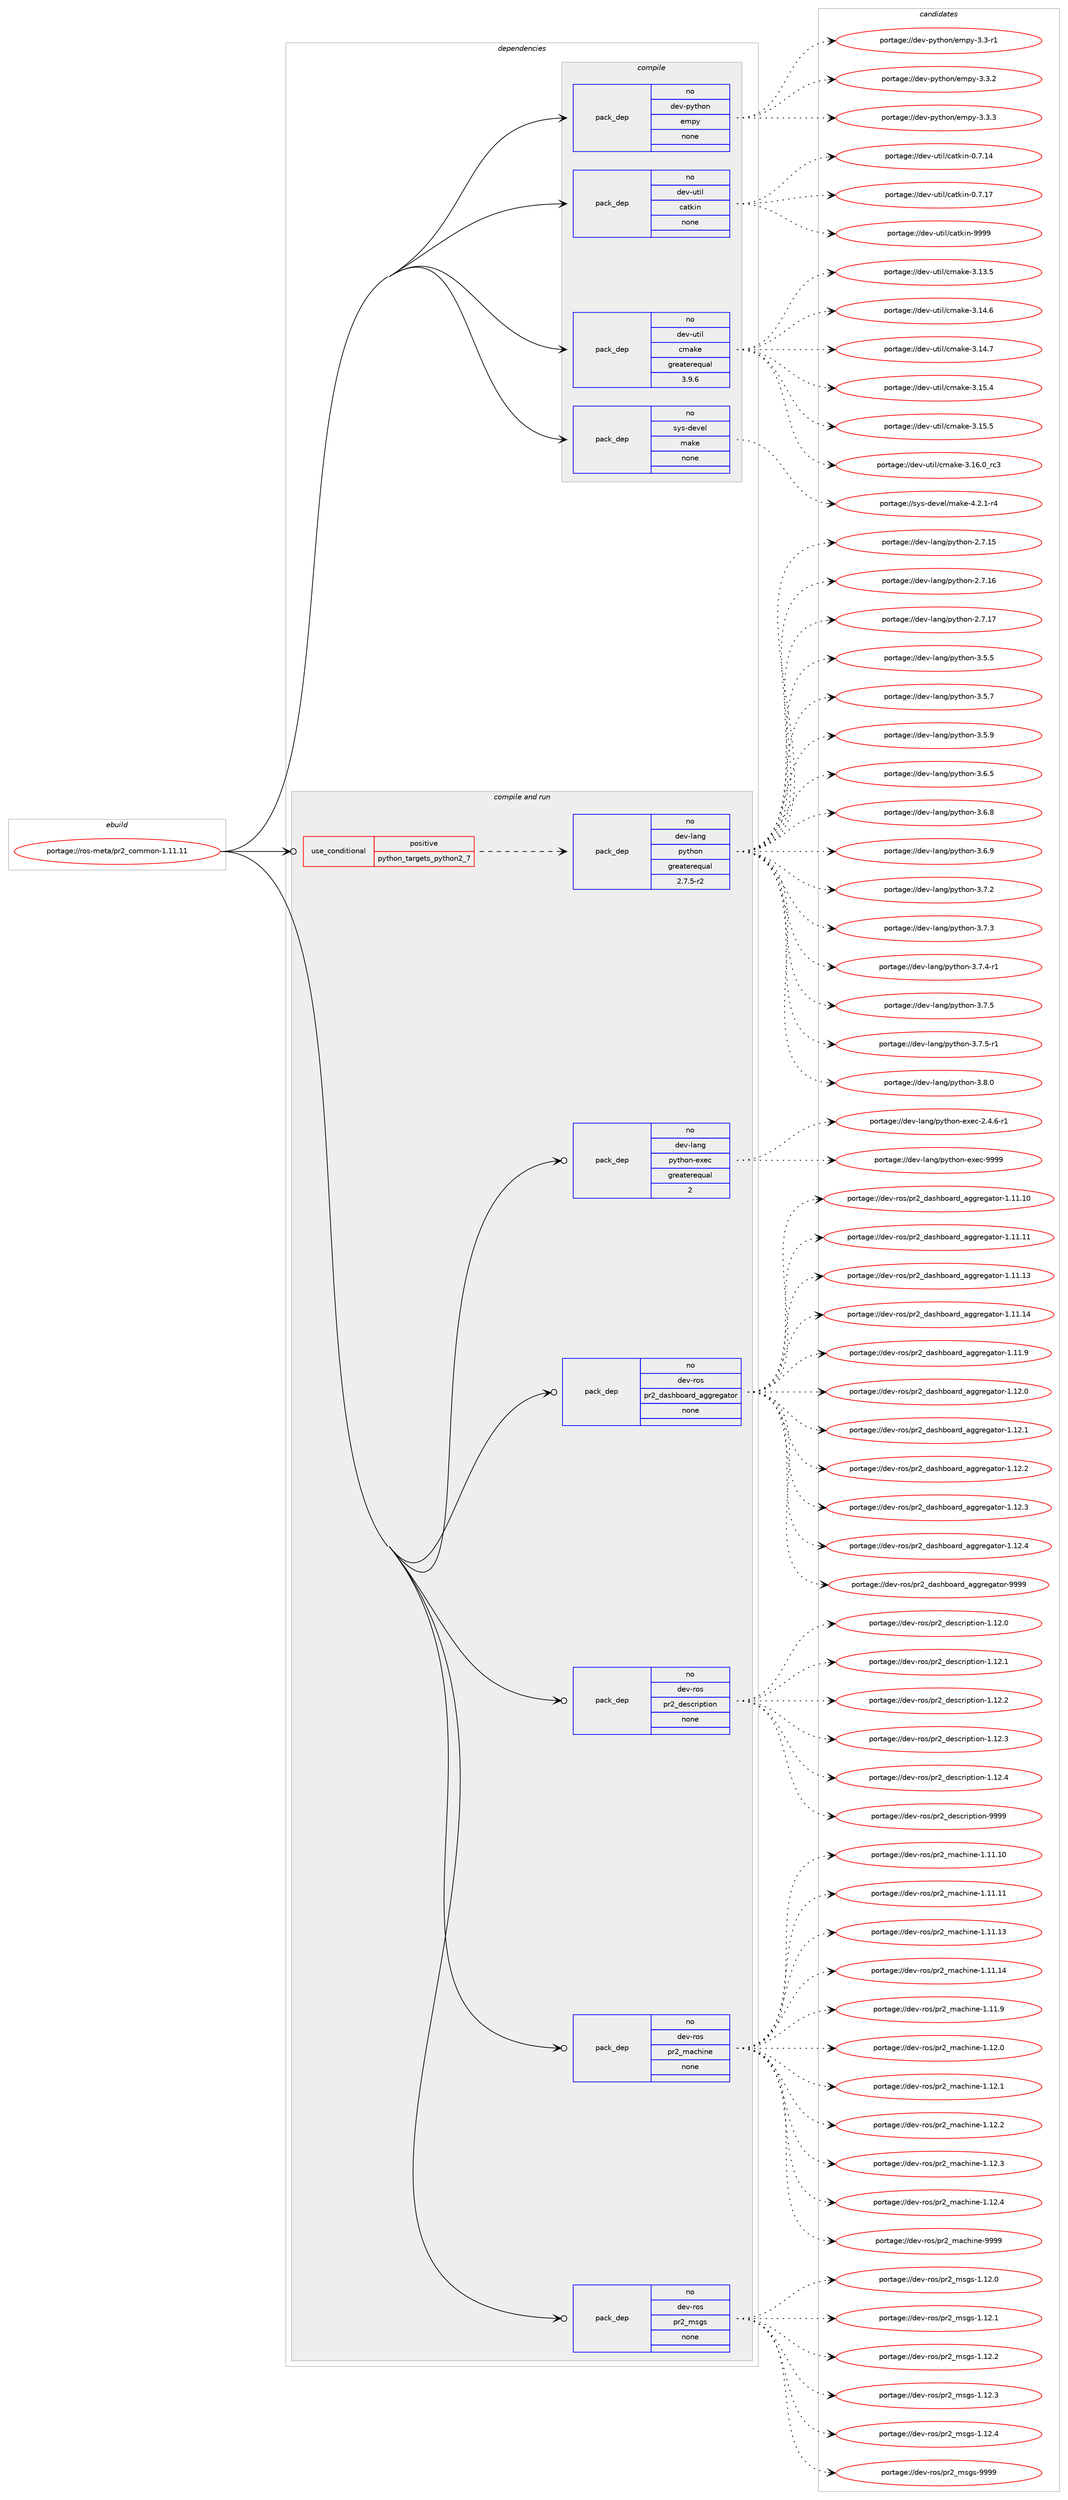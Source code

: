 digraph prolog {

# *************
# Graph options
# *************

newrank=true;
concentrate=true;
compound=true;
graph [rankdir=LR,fontname=Helvetica,fontsize=10,ranksep=1.5];#, ranksep=2.5, nodesep=0.2];
edge  [arrowhead=vee];
node  [fontname=Helvetica,fontsize=10];

# **********
# The ebuild
# **********

subgraph cluster_leftcol {
color=gray;
rank=same;
label=<<i>ebuild</i>>;
id [label="portage://ros-meta/pr2_common-1.11.11", color=red, width=4, href="../ros-meta/pr2_common-1.11.11.svg"];
}

# ****************
# The dependencies
# ****************

subgraph cluster_midcol {
color=gray;
label=<<i>dependencies</i>>;
subgraph cluster_compile {
fillcolor="#eeeeee";
style=filled;
label=<<i>compile</i>>;
subgraph pack279147 {
dependency380461 [label=<<TABLE BORDER="0" CELLBORDER="1" CELLSPACING="0" CELLPADDING="4" WIDTH="220"><TR><TD ROWSPAN="6" CELLPADDING="30">pack_dep</TD></TR><TR><TD WIDTH="110">no</TD></TR><TR><TD>dev-python</TD></TR><TR><TD>empy</TD></TR><TR><TD>none</TD></TR><TR><TD></TD></TR></TABLE>>, shape=none, color=blue];
}
id:e -> dependency380461:w [weight=20,style="solid",arrowhead="vee"];
subgraph pack279148 {
dependency380462 [label=<<TABLE BORDER="0" CELLBORDER="1" CELLSPACING="0" CELLPADDING="4" WIDTH="220"><TR><TD ROWSPAN="6" CELLPADDING="30">pack_dep</TD></TR><TR><TD WIDTH="110">no</TD></TR><TR><TD>dev-util</TD></TR><TR><TD>catkin</TD></TR><TR><TD>none</TD></TR><TR><TD></TD></TR></TABLE>>, shape=none, color=blue];
}
id:e -> dependency380462:w [weight=20,style="solid",arrowhead="vee"];
subgraph pack279149 {
dependency380463 [label=<<TABLE BORDER="0" CELLBORDER="1" CELLSPACING="0" CELLPADDING="4" WIDTH="220"><TR><TD ROWSPAN="6" CELLPADDING="30">pack_dep</TD></TR><TR><TD WIDTH="110">no</TD></TR><TR><TD>dev-util</TD></TR><TR><TD>cmake</TD></TR><TR><TD>greaterequal</TD></TR><TR><TD>3.9.6</TD></TR></TABLE>>, shape=none, color=blue];
}
id:e -> dependency380463:w [weight=20,style="solid",arrowhead="vee"];
subgraph pack279150 {
dependency380464 [label=<<TABLE BORDER="0" CELLBORDER="1" CELLSPACING="0" CELLPADDING="4" WIDTH="220"><TR><TD ROWSPAN="6" CELLPADDING="30">pack_dep</TD></TR><TR><TD WIDTH="110">no</TD></TR><TR><TD>sys-devel</TD></TR><TR><TD>make</TD></TR><TR><TD>none</TD></TR><TR><TD></TD></TR></TABLE>>, shape=none, color=blue];
}
id:e -> dependency380464:w [weight=20,style="solid",arrowhead="vee"];
}
subgraph cluster_compileandrun {
fillcolor="#eeeeee";
style=filled;
label=<<i>compile and run</i>>;
subgraph cond94896 {
dependency380465 [label=<<TABLE BORDER="0" CELLBORDER="1" CELLSPACING="0" CELLPADDING="4"><TR><TD ROWSPAN="3" CELLPADDING="10">use_conditional</TD></TR><TR><TD>positive</TD></TR><TR><TD>python_targets_python2_7</TD></TR></TABLE>>, shape=none, color=red];
subgraph pack279151 {
dependency380466 [label=<<TABLE BORDER="0" CELLBORDER="1" CELLSPACING="0" CELLPADDING="4" WIDTH="220"><TR><TD ROWSPAN="6" CELLPADDING="30">pack_dep</TD></TR><TR><TD WIDTH="110">no</TD></TR><TR><TD>dev-lang</TD></TR><TR><TD>python</TD></TR><TR><TD>greaterequal</TD></TR><TR><TD>2.7.5-r2</TD></TR></TABLE>>, shape=none, color=blue];
}
dependency380465:e -> dependency380466:w [weight=20,style="dashed",arrowhead="vee"];
}
id:e -> dependency380465:w [weight=20,style="solid",arrowhead="odotvee"];
subgraph pack279152 {
dependency380467 [label=<<TABLE BORDER="0" CELLBORDER="1" CELLSPACING="0" CELLPADDING="4" WIDTH="220"><TR><TD ROWSPAN="6" CELLPADDING="30">pack_dep</TD></TR><TR><TD WIDTH="110">no</TD></TR><TR><TD>dev-lang</TD></TR><TR><TD>python-exec</TD></TR><TR><TD>greaterequal</TD></TR><TR><TD>2</TD></TR></TABLE>>, shape=none, color=blue];
}
id:e -> dependency380467:w [weight=20,style="solid",arrowhead="odotvee"];
subgraph pack279153 {
dependency380468 [label=<<TABLE BORDER="0" CELLBORDER="1" CELLSPACING="0" CELLPADDING="4" WIDTH="220"><TR><TD ROWSPAN="6" CELLPADDING="30">pack_dep</TD></TR><TR><TD WIDTH="110">no</TD></TR><TR><TD>dev-ros</TD></TR><TR><TD>pr2_dashboard_aggregator</TD></TR><TR><TD>none</TD></TR><TR><TD></TD></TR></TABLE>>, shape=none, color=blue];
}
id:e -> dependency380468:w [weight=20,style="solid",arrowhead="odotvee"];
subgraph pack279154 {
dependency380469 [label=<<TABLE BORDER="0" CELLBORDER="1" CELLSPACING="0" CELLPADDING="4" WIDTH="220"><TR><TD ROWSPAN="6" CELLPADDING="30">pack_dep</TD></TR><TR><TD WIDTH="110">no</TD></TR><TR><TD>dev-ros</TD></TR><TR><TD>pr2_description</TD></TR><TR><TD>none</TD></TR><TR><TD></TD></TR></TABLE>>, shape=none, color=blue];
}
id:e -> dependency380469:w [weight=20,style="solid",arrowhead="odotvee"];
subgraph pack279155 {
dependency380470 [label=<<TABLE BORDER="0" CELLBORDER="1" CELLSPACING="0" CELLPADDING="4" WIDTH="220"><TR><TD ROWSPAN="6" CELLPADDING="30">pack_dep</TD></TR><TR><TD WIDTH="110">no</TD></TR><TR><TD>dev-ros</TD></TR><TR><TD>pr2_machine</TD></TR><TR><TD>none</TD></TR><TR><TD></TD></TR></TABLE>>, shape=none, color=blue];
}
id:e -> dependency380470:w [weight=20,style="solid",arrowhead="odotvee"];
subgraph pack279156 {
dependency380471 [label=<<TABLE BORDER="0" CELLBORDER="1" CELLSPACING="0" CELLPADDING="4" WIDTH="220"><TR><TD ROWSPAN="6" CELLPADDING="30">pack_dep</TD></TR><TR><TD WIDTH="110">no</TD></TR><TR><TD>dev-ros</TD></TR><TR><TD>pr2_msgs</TD></TR><TR><TD>none</TD></TR><TR><TD></TD></TR></TABLE>>, shape=none, color=blue];
}
id:e -> dependency380471:w [weight=20,style="solid",arrowhead="odotvee"];
}
subgraph cluster_run {
fillcolor="#eeeeee";
style=filled;
label=<<i>run</i>>;
}
}

# **************
# The candidates
# **************

subgraph cluster_choices {
rank=same;
color=gray;
label=<<i>candidates</i>>;

subgraph choice279147 {
color=black;
nodesep=1;
choiceportage1001011184511212111610411111047101109112121455146514511449 [label="portage://dev-python/empy-3.3-r1", color=red, width=4,href="../dev-python/empy-3.3-r1.svg"];
choiceportage1001011184511212111610411111047101109112121455146514650 [label="portage://dev-python/empy-3.3.2", color=red, width=4,href="../dev-python/empy-3.3.2.svg"];
choiceportage1001011184511212111610411111047101109112121455146514651 [label="portage://dev-python/empy-3.3.3", color=red, width=4,href="../dev-python/empy-3.3.3.svg"];
dependency380461:e -> choiceportage1001011184511212111610411111047101109112121455146514511449:w [style=dotted,weight="100"];
dependency380461:e -> choiceportage1001011184511212111610411111047101109112121455146514650:w [style=dotted,weight="100"];
dependency380461:e -> choiceportage1001011184511212111610411111047101109112121455146514651:w [style=dotted,weight="100"];
}
subgraph choice279148 {
color=black;
nodesep=1;
choiceportage1001011184511711610510847999711610710511045484655464952 [label="portage://dev-util/catkin-0.7.14", color=red, width=4,href="../dev-util/catkin-0.7.14.svg"];
choiceportage1001011184511711610510847999711610710511045484655464955 [label="portage://dev-util/catkin-0.7.17", color=red, width=4,href="../dev-util/catkin-0.7.17.svg"];
choiceportage100101118451171161051084799971161071051104557575757 [label="portage://dev-util/catkin-9999", color=red, width=4,href="../dev-util/catkin-9999.svg"];
dependency380462:e -> choiceportage1001011184511711610510847999711610710511045484655464952:w [style=dotted,weight="100"];
dependency380462:e -> choiceportage1001011184511711610510847999711610710511045484655464955:w [style=dotted,weight="100"];
dependency380462:e -> choiceportage100101118451171161051084799971161071051104557575757:w [style=dotted,weight="100"];
}
subgraph choice279149 {
color=black;
nodesep=1;
choiceportage1001011184511711610510847991099710710145514649514653 [label="portage://dev-util/cmake-3.13.5", color=red, width=4,href="../dev-util/cmake-3.13.5.svg"];
choiceportage1001011184511711610510847991099710710145514649524654 [label="portage://dev-util/cmake-3.14.6", color=red, width=4,href="../dev-util/cmake-3.14.6.svg"];
choiceportage1001011184511711610510847991099710710145514649524655 [label="portage://dev-util/cmake-3.14.7", color=red, width=4,href="../dev-util/cmake-3.14.7.svg"];
choiceportage1001011184511711610510847991099710710145514649534652 [label="portage://dev-util/cmake-3.15.4", color=red, width=4,href="../dev-util/cmake-3.15.4.svg"];
choiceportage1001011184511711610510847991099710710145514649534653 [label="portage://dev-util/cmake-3.15.5", color=red, width=4,href="../dev-util/cmake-3.15.5.svg"];
choiceportage1001011184511711610510847991099710710145514649544648951149951 [label="portage://dev-util/cmake-3.16.0_rc3", color=red, width=4,href="../dev-util/cmake-3.16.0_rc3.svg"];
dependency380463:e -> choiceportage1001011184511711610510847991099710710145514649514653:w [style=dotted,weight="100"];
dependency380463:e -> choiceportage1001011184511711610510847991099710710145514649524654:w [style=dotted,weight="100"];
dependency380463:e -> choiceportage1001011184511711610510847991099710710145514649524655:w [style=dotted,weight="100"];
dependency380463:e -> choiceportage1001011184511711610510847991099710710145514649534652:w [style=dotted,weight="100"];
dependency380463:e -> choiceportage1001011184511711610510847991099710710145514649534653:w [style=dotted,weight="100"];
dependency380463:e -> choiceportage1001011184511711610510847991099710710145514649544648951149951:w [style=dotted,weight="100"];
}
subgraph choice279150 {
color=black;
nodesep=1;
choiceportage1151211154510010111810110847109971071014552465046494511452 [label="portage://sys-devel/make-4.2.1-r4", color=red, width=4,href="../sys-devel/make-4.2.1-r4.svg"];
dependency380464:e -> choiceportage1151211154510010111810110847109971071014552465046494511452:w [style=dotted,weight="100"];
}
subgraph choice279151 {
color=black;
nodesep=1;
choiceportage10010111845108971101034711212111610411111045504655464953 [label="portage://dev-lang/python-2.7.15", color=red, width=4,href="../dev-lang/python-2.7.15.svg"];
choiceportage10010111845108971101034711212111610411111045504655464954 [label="portage://dev-lang/python-2.7.16", color=red, width=4,href="../dev-lang/python-2.7.16.svg"];
choiceportage10010111845108971101034711212111610411111045504655464955 [label="portage://dev-lang/python-2.7.17", color=red, width=4,href="../dev-lang/python-2.7.17.svg"];
choiceportage100101118451089711010347112121116104111110455146534653 [label="portage://dev-lang/python-3.5.5", color=red, width=4,href="../dev-lang/python-3.5.5.svg"];
choiceportage100101118451089711010347112121116104111110455146534655 [label="portage://dev-lang/python-3.5.7", color=red, width=4,href="../dev-lang/python-3.5.7.svg"];
choiceportage100101118451089711010347112121116104111110455146534657 [label="portage://dev-lang/python-3.5.9", color=red, width=4,href="../dev-lang/python-3.5.9.svg"];
choiceportage100101118451089711010347112121116104111110455146544653 [label="portage://dev-lang/python-3.6.5", color=red, width=4,href="../dev-lang/python-3.6.5.svg"];
choiceportage100101118451089711010347112121116104111110455146544656 [label="portage://dev-lang/python-3.6.8", color=red, width=4,href="../dev-lang/python-3.6.8.svg"];
choiceportage100101118451089711010347112121116104111110455146544657 [label="portage://dev-lang/python-3.6.9", color=red, width=4,href="../dev-lang/python-3.6.9.svg"];
choiceportage100101118451089711010347112121116104111110455146554650 [label="portage://dev-lang/python-3.7.2", color=red, width=4,href="../dev-lang/python-3.7.2.svg"];
choiceportage100101118451089711010347112121116104111110455146554651 [label="portage://dev-lang/python-3.7.3", color=red, width=4,href="../dev-lang/python-3.7.3.svg"];
choiceportage1001011184510897110103471121211161041111104551465546524511449 [label="portage://dev-lang/python-3.7.4-r1", color=red, width=4,href="../dev-lang/python-3.7.4-r1.svg"];
choiceportage100101118451089711010347112121116104111110455146554653 [label="portage://dev-lang/python-3.7.5", color=red, width=4,href="../dev-lang/python-3.7.5.svg"];
choiceportage1001011184510897110103471121211161041111104551465546534511449 [label="portage://dev-lang/python-3.7.5-r1", color=red, width=4,href="../dev-lang/python-3.7.5-r1.svg"];
choiceportage100101118451089711010347112121116104111110455146564648 [label="portage://dev-lang/python-3.8.0", color=red, width=4,href="../dev-lang/python-3.8.0.svg"];
dependency380466:e -> choiceportage10010111845108971101034711212111610411111045504655464953:w [style=dotted,weight="100"];
dependency380466:e -> choiceportage10010111845108971101034711212111610411111045504655464954:w [style=dotted,weight="100"];
dependency380466:e -> choiceportage10010111845108971101034711212111610411111045504655464955:w [style=dotted,weight="100"];
dependency380466:e -> choiceportage100101118451089711010347112121116104111110455146534653:w [style=dotted,weight="100"];
dependency380466:e -> choiceportage100101118451089711010347112121116104111110455146534655:w [style=dotted,weight="100"];
dependency380466:e -> choiceportage100101118451089711010347112121116104111110455146534657:w [style=dotted,weight="100"];
dependency380466:e -> choiceportage100101118451089711010347112121116104111110455146544653:w [style=dotted,weight="100"];
dependency380466:e -> choiceportage100101118451089711010347112121116104111110455146544656:w [style=dotted,weight="100"];
dependency380466:e -> choiceportage100101118451089711010347112121116104111110455146544657:w [style=dotted,weight="100"];
dependency380466:e -> choiceportage100101118451089711010347112121116104111110455146554650:w [style=dotted,weight="100"];
dependency380466:e -> choiceportage100101118451089711010347112121116104111110455146554651:w [style=dotted,weight="100"];
dependency380466:e -> choiceportage1001011184510897110103471121211161041111104551465546524511449:w [style=dotted,weight="100"];
dependency380466:e -> choiceportage100101118451089711010347112121116104111110455146554653:w [style=dotted,weight="100"];
dependency380466:e -> choiceportage1001011184510897110103471121211161041111104551465546534511449:w [style=dotted,weight="100"];
dependency380466:e -> choiceportage100101118451089711010347112121116104111110455146564648:w [style=dotted,weight="100"];
}
subgraph choice279152 {
color=black;
nodesep=1;
choiceportage10010111845108971101034711212111610411111045101120101994550465246544511449 [label="portage://dev-lang/python-exec-2.4.6-r1", color=red, width=4,href="../dev-lang/python-exec-2.4.6-r1.svg"];
choiceportage10010111845108971101034711212111610411111045101120101994557575757 [label="portage://dev-lang/python-exec-9999", color=red, width=4,href="../dev-lang/python-exec-9999.svg"];
dependency380467:e -> choiceportage10010111845108971101034711212111610411111045101120101994550465246544511449:w [style=dotted,weight="100"];
dependency380467:e -> choiceportage10010111845108971101034711212111610411111045101120101994557575757:w [style=dotted,weight="100"];
}
subgraph choice279153 {
color=black;
nodesep=1;
choiceportage100101118451141111154711211450951009711510498111971141009597103103114101103971161111144549464949464948 [label="portage://dev-ros/pr2_dashboard_aggregator-1.11.10", color=red, width=4,href="../dev-ros/pr2_dashboard_aggregator-1.11.10.svg"];
choiceportage100101118451141111154711211450951009711510498111971141009597103103114101103971161111144549464949464949 [label="portage://dev-ros/pr2_dashboard_aggregator-1.11.11", color=red, width=4,href="../dev-ros/pr2_dashboard_aggregator-1.11.11.svg"];
choiceportage100101118451141111154711211450951009711510498111971141009597103103114101103971161111144549464949464951 [label="portage://dev-ros/pr2_dashboard_aggregator-1.11.13", color=red, width=4,href="../dev-ros/pr2_dashboard_aggregator-1.11.13.svg"];
choiceportage100101118451141111154711211450951009711510498111971141009597103103114101103971161111144549464949464952 [label="portage://dev-ros/pr2_dashboard_aggregator-1.11.14", color=red, width=4,href="../dev-ros/pr2_dashboard_aggregator-1.11.14.svg"];
choiceportage1001011184511411111547112114509510097115104981119711410095971031031141011039711611111445494649494657 [label="portage://dev-ros/pr2_dashboard_aggregator-1.11.9", color=red, width=4,href="../dev-ros/pr2_dashboard_aggregator-1.11.9.svg"];
choiceportage1001011184511411111547112114509510097115104981119711410095971031031141011039711611111445494649504648 [label="portage://dev-ros/pr2_dashboard_aggregator-1.12.0", color=red, width=4,href="../dev-ros/pr2_dashboard_aggregator-1.12.0.svg"];
choiceportage1001011184511411111547112114509510097115104981119711410095971031031141011039711611111445494649504649 [label="portage://dev-ros/pr2_dashboard_aggregator-1.12.1", color=red, width=4,href="../dev-ros/pr2_dashboard_aggregator-1.12.1.svg"];
choiceportage1001011184511411111547112114509510097115104981119711410095971031031141011039711611111445494649504650 [label="portage://dev-ros/pr2_dashboard_aggregator-1.12.2", color=red, width=4,href="../dev-ros/pr2_dashboard_aggregator-1.12.2.svg"];
choiceportage1001011184511411111547112114509510097115104981119711410095971031031141011039711611111445494649504651 [label="portage://dev-ros/pr2_dashboard_aggregator-1.12.3", color=red, width=4,href="../dev-ros/pr2_dashboard_aggregator-1.12.3.svg"];
choiceportage1001011184511411111547112114509510097115104981119711410095971031031141011039711611111445494649504652 [label="portage://dev-ros/pr2_dashboard_aggregator-1.12.4", color=red, width=4,href="../dev-ros/pr2_dashboard_aggregator-1.12.4.svg"];
choiceportage100101118451141111154711211450951009711510498111971141009597103103114101103971161111144557575757 [label="portage://dev-ros/pr2_dashboard_aggregator-9999", color=red, width=4,href="../dev-ros/pr2_dashboard_aggregator-9999.svg"];
dependency380468:e -> choiceportage100101118451141111154711211450951009711510498111971141009597103103114101103971161111144549464949464948:w [style=dotted,weight="100"];
dependency380468:e -> choiceportage100101118451141111154711211450951009711510498111971141009597103103114101103971161111144549464949464949:w [style=dotted,weight="100"];
dependency380468:e -> choiceportage100101118451141111154711211450951009711510498111971141009597103103114101103971161111144549464949464951:w [style=dotted,weight="100"];
dependency380468:e -> choiceportage100101118451141111154711211450951009711510498111971141009597103103114101103971161111144549464949464952:w [style=dotted,weight="100"];
dependency380468:e -> choiceportage1001011184511411111547112114509510097115104981119711410095971031031141011039711611111445494649494657:w [style=dotted,weight="100"];
dependency380468:e -> choiceportage1001011184511411111547112114509510097115104981119711410095971031031141011039711611111445494649504648:w [style=dotted,weight="100"];
dependency380468:e -> choiceportage1001011184511411111547112114509510097115104981119711410095971031031141011039711611111445494649504649:w [style=dotted,weight="100"];
dependency380468:e -> choiceportage1001011184511411111547112114509510097115104981119711410095971031031141011039711611111445494649504650:w [style=dotted,weight="100"];
dependency380468:e -> choiceportage1001011184511411111547112114509510097115104981119711410095971031031141011039711611111445494649504651:w [style=dotted,weight="100"];
dependency380468:e -> choiceportage1001011184511411111547112114509510097115104981119711410095971031031141011039711611111445494649504652:w [style=dotted,weight="100"];
dependency380468:e -> choiceportage100101118451141111154711211450951009711510498111971141009597103103114101103971161111144557575757:w [style=dotted,weight="100"];
}
subgraph choice279154 {
color=black;
nodesep=1;
choiceportage100101118451141111154711211450951001011159911410511211610511111045494649504648 [label="portage://dev-ros/pr2_description-1.12.0", color=red, width=4,href="../dev-ros/pr2_description-1.12.0.svg"];
choiceportage100101118451141111154711211450951001011159911410511211610511111045494649504649 [label="portage://dev-ros/pr2_description-1.12.1", color=red, width=4,href="../dev-ros/pr2_description-1.12.1.svg"];
choiceportage100101118451141111154711211450951001011159911410511211610511111045494649504650 [label="portage://dev-ros/pr2_description-1.12.2", color=red, width=4,href="../dev-ros/pr2_description-1.12.2.svg"];
choiceportage100101118451141111154711211450951001011159911410511211610511111045494649504651 [label="portage://dev-ros/pr2_description-1.12.3", color=red, width=4,href="../dev-ros/pr2_description-1.12.3.svg"];
choiceportage100101118451141111154711211450951001011159911410511211610511111045494649504652 [label="portage://dev-ros/pr2_description-1.12.4", color=red, width=4,href="../dev-ros/pr2_description-1.12.4.svg"];
choiceportage10010111845114111115471121145095100101115991141051121161051111104557575757 [label="portage://dev-ros/pr2_description-9999", color=red, width=4,href="../dev-ros/pr2_description-9999.svg"];
dependency380469:e -> choiceportage100101118451141111154711211450951001011159911410511211610511111045494649504648:w [style=dotted,weight="100"];
dependency380469:e -> choiceportage100101118451141111154711211450951001011159911410511211610511111045494649504649:w [style=dotted,weight="100"];
dependency380469:e -> choiceportage100101118451141111154711211450951001011159911410511211610511111045494649504650:w [style=dotted,weight="100"];
dependency380469:e -> choiceportage100101118451141111154711211450951001011159911410511211610511111045494649504651:w [style=dotted,weight="100"];
dependency380469:e -> choiceportage100101118451141111154711211450951001011159911410511211610511111045494649504652:w [style=dotted,weight="100"];
dependency380469:e -> choiceportage10010111845114111115471121145095100101115991141051121161051111104557575757:w [style=dotted,weight="100"];
}
subgraph choice279155 {
color=black;
nodesep=1;
choiceportage1001011184511411111547112114509510997991041051101014549464949464948 [label="portage://dev-ros/pr2_machine-1.11.10", color=red, width=4,href="../dev-ros/pr2_machine-1.11.10.svg"];
choiceportage1001011184511411111547112114509510997991041051101014549464949464949 [label="portage://dev-ros/pr2_machine-1.11.11", color=red, width=4,href="../dev-ros/pr2_machine-1.11.11.svg"];
choiceportage1001011184511411111547112114509510997991041051101014549464949464951 [label="portage://dev-ros/pr2_machine-1.11.13", color=red, width=4,href="../dev-ros/pr2_machine-1.11.13.svg"];
choiceportage1001011184511411111547112114509510997991041051101014549464949464952 [label="portage://dev-ros/pr2_machine-1.11.14", color=red, width=4,href="../dev-ros/pr2_machine-1.11.14.svg"];
choiceportage10010111845114111115471121145095109979910410511010145494649494657 [label="portage://dev-ros/pr2_machine-1.11.9", color=red, width=4,href="../dev-ros/pr2_machine-1.11.9.svg"];
choiceportage10010111845114111115471121145095109979910410511010145494649504648 [label="portage://dev-ros/pr2_machine-1.12.0", color=red, width=4,href="../dev-ros/pr2_machine-1.12.0.svg"];
choiceportage10010111845114111115471121145095109979910410511010145494649504649 [label="portage://dev-ros/pr2_machine-1.12.1", color=red, width=4,href="../dev-ros/pr2_machine-1.12.1.svg"];
choiceportage10010111845114111115471121145095109979910410511010145494649504650 [label="portage://dev-ros/pr2_machine-1.12.2", color=red, width=4,href="../dev-ros/pr2_machine-1.12.2.svg"];
choiceportage10010111845114111115471121145095109979910410511010145494649504651 [label="portage://dev-ros/pr2_machine-1.12.3", color=red, width=4,href="../dev-ros/pr2_machine-1.12.3.svg"];
choiceportage10010111845114111115471121145095109979910410511010145494649504652 [label="portage://dev-ros/pr2_machine-1.12.4", color=red, width=4,href="../dev-ros/pr2_machine-1.12.4.svg"];
choiceportage1001011184511411111547112114509510997991041051101014557575757 [label="portage://dev-ros/pr2_machine-9999", color=red, width=4,href="../dev-ros/pr2_machine-9999.svg"];
dependency380470:e -> choiceportage1001011184511411111547112114509510997991041051101014549464949464948:w [style=dotted,weight="100"];
dependency380470:e -> choiceportage1001011184511411111547112114509510997991041051101014549464949464949:w [style=dotted,weight="100"];
dependency380470:e -> choiceportage1001011184511411111547112114509510997991041051101014549464949464951:w [style=dotted,weight="100"];
dependency380470:e -> choiceportage1001011184511411111547112114509510997991041051101014549464949464952:w [style=dotted,weight="100"];
dependency380470:e -> choiceportage10010111845114111115471121145095109979910410511010145494649494657:w [style=dotted,weight="100"];
dependency380470:e -> choiceportage10010111845114111115471121145095109979910410511010145494649504648:w [style=dotted,weight="100"];
dependency380470:e -> choiceportage10010111845114111115471121145095109979910410511010145494649504649:w [style=dotted,weight="100"];
dependency380470:e -> choiceportage10010111845114111115471121145095109979910410511010145494649504650:w [style=dotted,weight="100"];
dependency380470:e -> choiceportage10010111845114111115471121145095109979910410511010145494649504651:w [style=dotted,weight="100"];
dependency380470:e -> choiceportage10010111845114111115471121145095109979910410511010145494649504652:w [style=dotted,weight="100"];
dependency380470:e -> choiceportage1001011184511411111547112114509510997991041051101014557575757:w [style=dotted,weight="100"];
}
subgraph choice279156 {
color=black;
nodesep=1;
choiceportage1001011184511411111547112114509510911510311545494649504648 [label="portage://dev-ros/pr2_msgs-1.12.0", color=red, width=4,href="../dev-ros/pr2_msgs-1.12.0.svg"];
choiceportage1001011184511411111547112114509510911510311545494649504649 [label="portage://dev-ros/pr2_msgs-1.12.1", color=red, width=4,href="../dev-ros/pr2_msgs-1.12.1.svg"];
choiceportage1001011184511411111547112114509510911510311545494649504650 [label="portage://dev-ros/pr2_msgs-1.12.2", color=red, width=4,href="../dev-ros/pr2_msgs-1.12.2.svg"];
choiceportage1001011184511411111547112114509510911510311545494649504651 [label="portage://dev-ros/pr2_msgs-1.12.3", color=red, width=4,href="../dev-ros/pr2_msgs-1.12.3.svg"];
choiceportage1001011184511411111547112114509510911510311545494649504652 [label="portage://dev-ros/pr2_msgs-1.12.4", color=red, width=4,href="../dev-ros/pr2_msgs-1.12.4.svg"];
choiceportage100101118451141111154711211450951091151031154557575757 [label="portage://dev-ros/pr2_msgs-9999", color=red, width=4,href="../dev-ros/pr2_msgs-9999.svg"];
dependency380471:e -> choiceportage1001011184511411111547112114509510911510311545494649504648:w [style=dotted,weight="100"];
dependency380471:e -> choiceportage1001011184511411111547112114509510911510311545494649504649:w [style=dotted,weight="100"];
dependency380471:e -> choiceportage1001011184511411111547112114509510911510311545494649504650:w [style=dotted,weight="100"];
dependency380471:e -> choiceportage1001011184511411111547112114509510911510311545494649504651:w [style=dotted,weight="100"];
dependency380471:e -> choiceportage1001011184511411111547112114509510911510311545494649504652:w [style=dotted,weight="100"];
dependency380471:e -> choiceportage100101118451141111154711211450951091151031154557575757:w [style=dotted,weight="100"];
}
}

}
